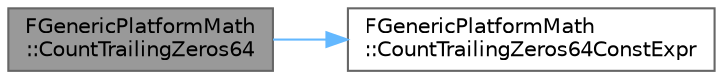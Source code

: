 digraph "FGenericPlatformMath::CountTrailingZeros64"
{
 // INTERACTIVE_SVG=YES
 // LATEX_PDF_SIZE
  bgcolor="transparent";
  edge [fontname=Helvetica,fontsize=10,labelfontname=Helvetica,labelfontsize=10];
  node [fontname=Helvetica,fontsize=10,shape=box,height=0.2,width=0.4];
  rankdir="LR";
  Node1 [id="Node000001",label="FGenericPlatformMath\l::CountTrailingZeros64",height=0.2,width=0.4,color="gray40", fillcolor="grey60", style="filled", fontcolor="black",tooltip=" "];
  Node1 -> Node2 [id="edge1_Node000001_Node000002",color="steelblue1",style="solid",tooltip=" "];
  Node2 [id="Node000002",label="FGenericPlatformMath\l::CountTrailingZeros64ConstExpr",height=0.2,width=0.4,color="grey40", fillcolor="white", style="filled",URL="$dd/d7b/structFGenericPlatformMath.html#afc6de4a5059aa04b26813f4fa7015baf",tooltip="Counts the number of trailing zeros in the bit representation of the value."];
}
